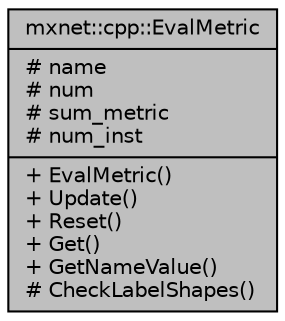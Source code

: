 digraph "mxnet::cpp::EvalMetric"
{
 // LATEX_PDF_SIZE
  edge [fontname="Helvetica",fontsize="10",labelfontname="Helvetica",labelfontsize="10"];
  node [fontname="Helvetica",fontsize="10",shape=record];
  Node1 [label="{mxnet::cpp::EvalMetric\n|# name\l# num\l# sum_metric\l# num_inst\l|+ EvalMetric()\l+ Update()\l+ Reset()\l+ Get()\l+ GetNameValue()\l# CheckLabelShapes()\l}",height=0.2,width=0.4,color="black", fillcolor="grey75", style="filled", fontcolor="black",tooltip=" "];
}
